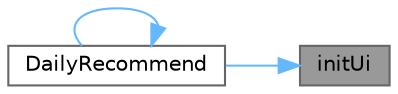 digraph "initUi"
{
 // LATEX_PDF_SIZE
  bgcolor="transparent";
  edge [fontname=Helvetica,fontsize=10,labelfontname=Helvetica,labelfontsize=10];
  node [fontname=Helvetica,fontsize=10,shape=box,height=0.2,width=0.4];
  rankdir="RL";
  Node1 [id="Node000001",label="initUi",height=0.2,width=0.4,color="gray40", fillcolor="grey60", style="filled", fontcolor="black",tooltip="初始化界面"];
  Node1 -> Node2 [id="edge1_Node000001_Node000002",dir="back",color="steelblue1",style="solid",tooltip=" "];
  Node2 [id="Node000002",label="DailyRecommend",height=0.2,width=0.4,color="grey40", fillcolor="white", style="filled",URL="$class_daily_recommend.html#aa657bd21b1ef013ac26b9b87c58100db",tooltip="构造函数，初始化每日推荐界面"];
  Node2 -> Node2 [id="edge2_Node000002_Node000002",dir="back",color="steelblue1",style="solid",tooltip=" "];
}
